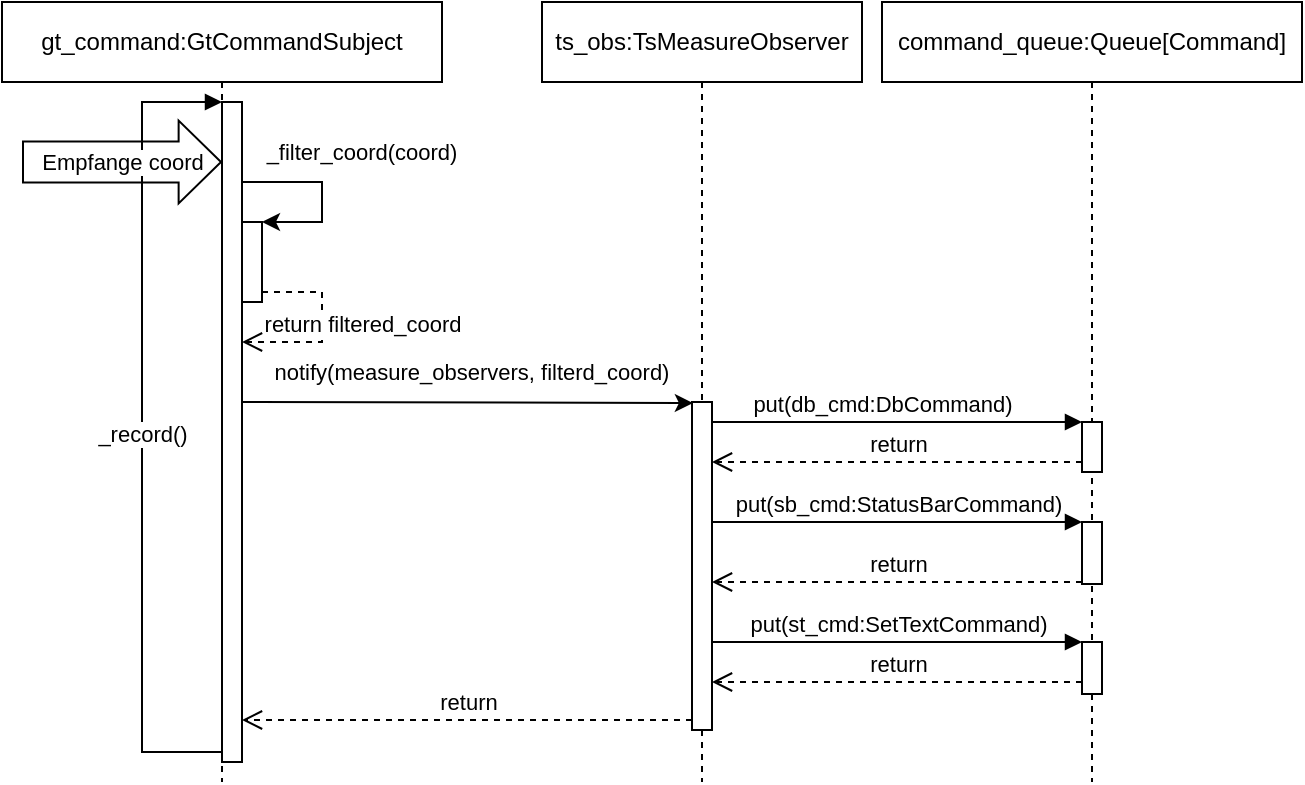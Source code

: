 <mxfile version="24.0.1" type="github">
  <diagram name="Page-1" id="c4tMYzNzFPlFTSW49CZo">
    <mxGraphModel dx="1122" dy="712" grid="1" gridSize="10" guides="1" tooltips="1" connect="1" arrows="1" fold="1" page="1" pageScale="1" pageWidth="850" pageHeight="1100" math="0" shadow="0">
      <root>
        <mxCell id="0" />
        <mxCell id="1" parent="0" />
        <mxCell id="YTrCrGtHc1NYBhGN6iH7-1" value="command_queue:Queue[Command]" style="shape=umlLifeline;perimeter=lifelinePerimeter;whiteSpace=wrap;html=1;container=1;dropTarget=0;collapsible=0;recursiveResize=0;outlineConnect=0;portConstraint=eastwest;newEdgeStyle={&quot;curved&quot;:0,&quot;rounded&quot;:0};" parent="1" vertex="1">
          <mxGeometry x="450" y="10" width="210" height="390" as="geometry" />
        </mxCell>
        <mxCell id="OXs-cijtJ4UvY3tv5mKe-10" value="" style="html=1;points=[[0,0,0,0,5],[0,1,0,0,-5],[1,0,0,0,5],[1,1,0,0,-5]];perimeter=orthogonalPerimeter;outlineConnect=0;targetShapes=umlLifeline;portConstraint=eastwest;newEdgeStyle={&quot;curved&quot;:0,&quot;rounded&quot;:0};" parent="YTrCrGtHc1NYBhGN6iH7-1" vertex="1">
          <mxGeometry x="100" y="210" width="10" height="25" as="geometry" />
        </mxCell>
        <mxCell id="OXs-cijtJ4UvY3tv5mKe-16" value="" style="html=1;points=[[0,0,0,0,5],[0,1,0,0,-5],[1,0,0,0,5],[1,1,0,0,-5]];perimeter=orthogonalPerimeter;outlineConnect=0;targetShapes=umlLifeline;portConstraint=eastwest;newEdgeStyle={&quot;curved&quot;:0,&quot;rounded&quot;:0};" parent="YTrCrGtHc1NYBhGN6iH7-1" vertex="1">
          <mxGeometry x="100" y="260" width="10" height="31" as="geometry" />
        </mxCell>
        <mxCell id="OXs-cijtJ4UvY3tv5mKe-17" value="" style="html=1;points=[[0,0,0,0,5],[0,1,0,0,-5],[1,0,0,0,5],[1,1,0,0,-5]];perimeter=orthogonalPerimeter;outlineConnect=0;targetShapes=umlLifeline;portConstraint=eastwest;newEdgeStyle={&quot;curved&quot;:0,&quot;rounded&quot;:0};" parent="YTrCrGtHc1NYBhGN6iH7-1" vertex="1">
          <mxGeometry x="100" y="320" width="10" height="26" as="geometry" />
        </mxCell>
        <mxCell id="TC2V2bkEGC9yVTBu2Jy7-3" value="ts_obs:TsMeasureObserver" style="shape=umlLifeline;perimeter=lifelinePerimeter;whiteSpace=wrap;html=1;container=1;dropTarget=0;collapsible=0;recursiveResize=0;outlineConnect=0;portConstraint=eastwest;newEdgeStyle={&quot;curved&quot;:0,&quot;rounded&quot;:0};" parent="1" vertex="1">
          <mxGeometry x="280" y="10" width="160" height="390" as="geometry" />
        </mxCell>
        <mxCell id="YTrCrGtHc1NYBhGN6iH7-9" value="" style="html=1;points=[[0,0,0,0,5],[0,1,0,0,-5],[1,0,0,0,5],[1,1,0,0,-5]];perimeter=orthogonalPerimeter;outlineConnect=0;targetShapes=umlLifeline;portConstraint=eastwest;newEdgeStyle={&quot;curved&quot;:0,&quot;rounded&quot;:0};" parent="TC2V2bkEGC9yVTBu2Jy7-3" vertex="1">
          <mxGeometry x="75" y="200" width="10" height="164" as="geometry" />
        </mxCell>
        <mxCell id="TC2V2bkEGC9yVTBu2Jy7-2" value="gt_command:GtCommandSubject" style="shape=umlLifeline;whiteSpace=wrap;html=1;container=1;dropTarget=0;collapsible=0;recursiveResize=0;outlineConnect=0;portConstraint=eastwest;newEdgeStyle={&quot;curved&quot;:0,&quot;rounded&quot;:0};points=[[0,0,0,0,5],[0,1,0,0,-5],[1,0,0,0,5],[1,1,0,0,-5]];perimeter=rectanglePerimeter;targetShapes=umlLifeline;participant=label;" parent="1" vertex="1">
          <mxGeometry x="10" y="10" width="220" height="390" as="geometry" />
        </mxCell>
        <mxCell id="YTrCrGtHc1NYBhGN6iH7-5" value="" style="html=1;points=[[0,0,0,0,5],[0,1,0,0,-5],[1,0,0,0,5],[1,1,0,0,-5]];perimeter=orthogonalPerimeter;outlineConnect=0;targetShapes=umlLifeline;portConstraint=eastwest;newEdgeStyle={&quot;curved&quot;:0,&quot;rounded&quot;:0};" parent="TC2V2bkEGC9yVTBu2Jy7-2" vertex="1">
          <mxGeometry x="110" y="50" width="10" height="330" as="geometry" />
        </mxCell>
        <mxCell id="YTrCrGtHc1NYBhGN6iH7-8" value="_record()" style="html=1;verticalAlign=bottom;endArrow=block;curved=0;rounded=0;strokeColor=#000000;exitX=0;exitY=1;exitDx=0;exitDy=-5;exitPerimeter=0;" parent="TC2V2bkEGC9yVTBu2Jy7-2" source="YTrCrGtHc1NYBhGN6iH7-5" target="YTrCrGtHc1NYBhGN6iH7-5" edge="1">
          <mxGeometry x="-0.062" width="80" relative="1" as="geometry">
            <mxPoint x="190" y="121" as="sourcePoint" />
            <mxPoint x="270" y="121" as="targetPoint" />
            <Array as="points">
              <mxPoint x="70" y="375" />
              <mxPoint x="70" y="50" />
            </Array>
            <mxPoint as="offset" />
          </mxGeometry>
        </mxCell>
        <mxCell id="OXs-cijtJ4UvY3tv5mKe-3" value="" style="html=1;points=[[0,0,0,0,5],[0,1,0,0,-5],[1,0,0,0,5],[1,1,0,0,-5]];perimeter=orthogonalPerimeter;outlineConnect=0;targetShapes=umlLifeline;portConstraint=eastwest;newEdgeStyle={&quot;curved&quot;:0,&quot;rounded&quot;:0};" parent="TC2V2bkEGC9yVTBu2Jy7-2" vertex="1">
          <mxGeometry x="120" y="110" width="10" height="40" as="geometry" />
        </mxCell>
        <mxCell id="DXYFRkx3w3FzavhGNf0--6" value="return filtered_coord" style="html=1;verticalAlign=bottom;endArrow=open;dashed=1;endSize=8;curved=0;rounded=0;exitX=1;exitY=1;exitDx=0;exitDy=-5;exitPerimeter=0;" edge="1" parent="TC2V2bkEGC9yVTBu2Jy7-2" source="OXs-cijtJ4UvY3tv5mKe-3" target="YTrCrGtHc1NYBhGN6iH7-5">
          <mxGeometry x="0.158" y="-20" relative="1" as="geometry">
            <mxPoint x="195" y="130" as="sourcePoint" />
            <mxPoint x="385" y="130" as="targetPoint" />
            <Array as="points">
              <mxPoint x="160" y="145" />
              <mxPoint x="160" y="170" />
            </Array>
            <mxPoint x="20" y="20" as="offset" />
          </mxGeometry>
        </mxCell>
        <mxCell id="YTrCrGtHc1NYBhGN6iH7-12" value="put(db_cmd:DbCommand)" style="html=1;verticalAlign=bottom;endArrow=block;curved=0;rounded=0;strokeColor=#000000;" parent="1" edge="1" target="OXs-cijtJ4UvY3tv5mKe-10" source="YTrCrGtHc1NYBhGN6iH7-9">
          <mxGeometry x="-0.086" width="80" relative="1" as="geometry">
            <mxPoint x="370" y="270" as="sourcePoint" />
            <mxPoint x="515" y="271" as="targetPoint" />
            <Array as="points">
              <mxPoint x="430" y="220" />
              <mxPoint x="490" y="220" />
              <mxPoint x="520" y="220" />
            </Array>
            <mxPoint as="offset" />
          </mxGeometry>
        </mxCell>
        <mxCell id="YTrCrGtHc1NYBhGN6iH7-13" value="put(sb_cmd:StatusBarCommand)" style="html=1;verticalAlign=bottom;endArrow=block;curved=0;rounded=0;strokeColor=#000000;" parent="1" target="OXs-cijtJ4UvY3tv5mKe-16" edge="1" source="YTrCrGtHc1NYBhGN6iH7-9">
          <mxGeometry width="80" relative="1" as="geometry">
            <mxPoint x="325" y="307" as="sourcePoint" />
            <mxPoint x="470" y="306" as="targetPoint" />
            <Array as="points">
              <mxPoint x="430" y="270" />
            </Array>
          </mxGeometry>
        </mxCell>
        <mxCell id="YTrCrGtHc1NYBhGN6iH7-14" value="put(st_cmd:SetTextCommand)" style="html=1;verticalAlign=bottom;endArrow=block;curved=0;rounded=0;strokeColor=#000000;" parent="1" target="OXs-cijtJ4UvY3tv5mKe-17" edge="1" source="YTrCrGtHc1NYBhGN6iH7-9">
          <mxGeometry width="80" relative="1" as="geometry">
            <mxPoint x="370" y="341" as="sourcePoint" />
            <mxPoint x="470" y="331" as="targetPoint" />
            <Array as="points">
              <mxPoint x="390" y="330" />
            </Array>
          </mxGeometry>
        </mxCell>
        <mxCell id="ZTtlzxdTeFJu5MXrasbO-2" value="return" style="html=1;verticalAlign=bottom;endArrow=open;dashed=1;endSize=8;curved=0;rounded=0;exitX=0;exitY=1;exitDx=0;exitDy=-5;exitPerimeter=0;" parent="1" edge="1" target="YTrCrGtHc1NYBhGN6iH7-5" source="YTrCrGtHc1NYBhGN6iH7-9">
          <mxGeometry relative="1" as="geometry">
            <mxPoint x="125" y="254" as="sourcePoint" />
            <mxPoint x="315" y="254" as="targetPoint" />
          </mxGeometry>
        </mxCell>
        <mxCell id="DXYFRkx3w3FzavhGNf0--1" value="Empfange coord" style="shape=flexArrow;endArrow=classic;html=1;rounded=0;width=20.476;endSize=6.729;" edge="1" parent="1">
          <mxGeometry x="0.002" width="50" height="50" relative="1" as="geometry">
            <mxPoint x="20" y="90" as="sourcePoint" />
            <mxPoint x="120" y="90" as="targetPoint" />
            <mxPoint as="offset" />
          </mxGeometry>
        </mxCell>
        <mxCell id="DXYFRkx3w3FzavhGNf0--3" value="" style="endArrow=classic;html=1;rounded=0;" edge="1" parent="1" target="OXs-cijtJ4UvY3tv5mKe-3">
          <mxGeometry width="50" height="50" relative="1" as="geometry">
            <mxPoint x="130" y="100" as="sourcePoint" />
            <mxPoint x="180" y="50" as="targetPoint" />
            <Array as="points">
              <mxPoint x="170" y="100" />
              <mxPoint x="170" y="110" />
              <mxPoint x="170" y="120" />
            </Array>
          </mxGeometry>
        </mxCell>
        <mxCell id="DXYFRkx3w3FzavhGNf0--4" value="&lt;font style=&quot;font-size: 11px;&quot;&gt;_filter_coord(coord)&lt;/font&gt;" style="text;html=1;align=center;verticalAlign=middle;whiteSpace=wrap;rounded=0;" vertex="1" parent="1">
          <mxGeometry x="160" y="70" width="60" height="30" as="geometry" />
        </mxCell>
        <mxCell id="DXYFRkx3w3FzavhGNf0--10" value="&lt;font style=&quot;font-size: 11px;&quot;&gt;notify(measure_observers, filterd_coord)&lt;/font&gt;" style="text;html=1;align=center;verticalAlign=middle;whiteSpace=wrap;rounded=0;" vertex="1" parent="1">
          <mxGeometry x="110" y="180" width="270" height="30" as="geometry" />
        </mxCell>
        <mxCell id="DXYFRkx3w3FzavhGNf0--7" value="" style="endArrow=classic;html=1;rounded=0;entryX=0.909;entryY=1.017;entryDx=0;entryDy=0;entryPerimeter=0;" edge="1" parent="1" target="DXYFRkx3w3FzavhGNf0--10">
          <mxGeometry width="50" height="50" relative="1" as="geometry">
            <mxPoint x="130" y="210" as="sourcePoint" />
            <mxPoint x="315" y="210" as="targetPoint" />
          </mxGeometry>
        </mxCell>
        <mxCell id="DXYFRkx3w3FzavhGNf0--13" value="return" style="html=1;verticalAlign=bottom;endArrow=open;dashed=1;endSize=8;curved=0;rounded=0;" edge="1" parent="1">
          <mxGeometry relative="1" as="geometry">
            <mxPoint x="550" y="240" as="sourcePoint" />
            <mxPoint x="365" y="240" as="targetPoint" />
          </mxGeometry>
        </mxCell>
        <mxCell id="DXYFRkx3w3FzavhGNf0--14" value="return" style="html=1;verticalAlign=bottom;endArrow=open;dashed=1;endSize=8;curved=0;rounded=0;" edge="1" parent="1">
          <mxGeometry relative="1" as="geometry">
            <mxPoint x="550" y="300" as="sourcePoint" />
            <mxPoint x="365" y="300" as="targetPoint" />
          </mxGeometry>
        </mxCell>
        <mxCell id="DXYFRkx3w3FzavhGNf0--15" value="return" style="html=1;verticalAlign=bottom;endArrow=open;dashed=1;endSize=8;curved=0;rounded=0;" edge="1" parent="1" source="OXs-cijtJ4UvY3tv5mKe-17" target="YTrCrGtHc1NYBhGN6iH7-9">
          <mxGeometry relative="1" as="geometry">
            <mxPoint x="545" y="350" as="sourcePoint" />
            <mxPoint x="360" y="350" as="targetPoint" />
            <Array as="points">
              <mxPoint x="490" y="350" />
            </Array>
          </mxGeometry>
        </mxCell>
      </root>
    </mxGraphModel>
  </diagram>
</mxfile>
